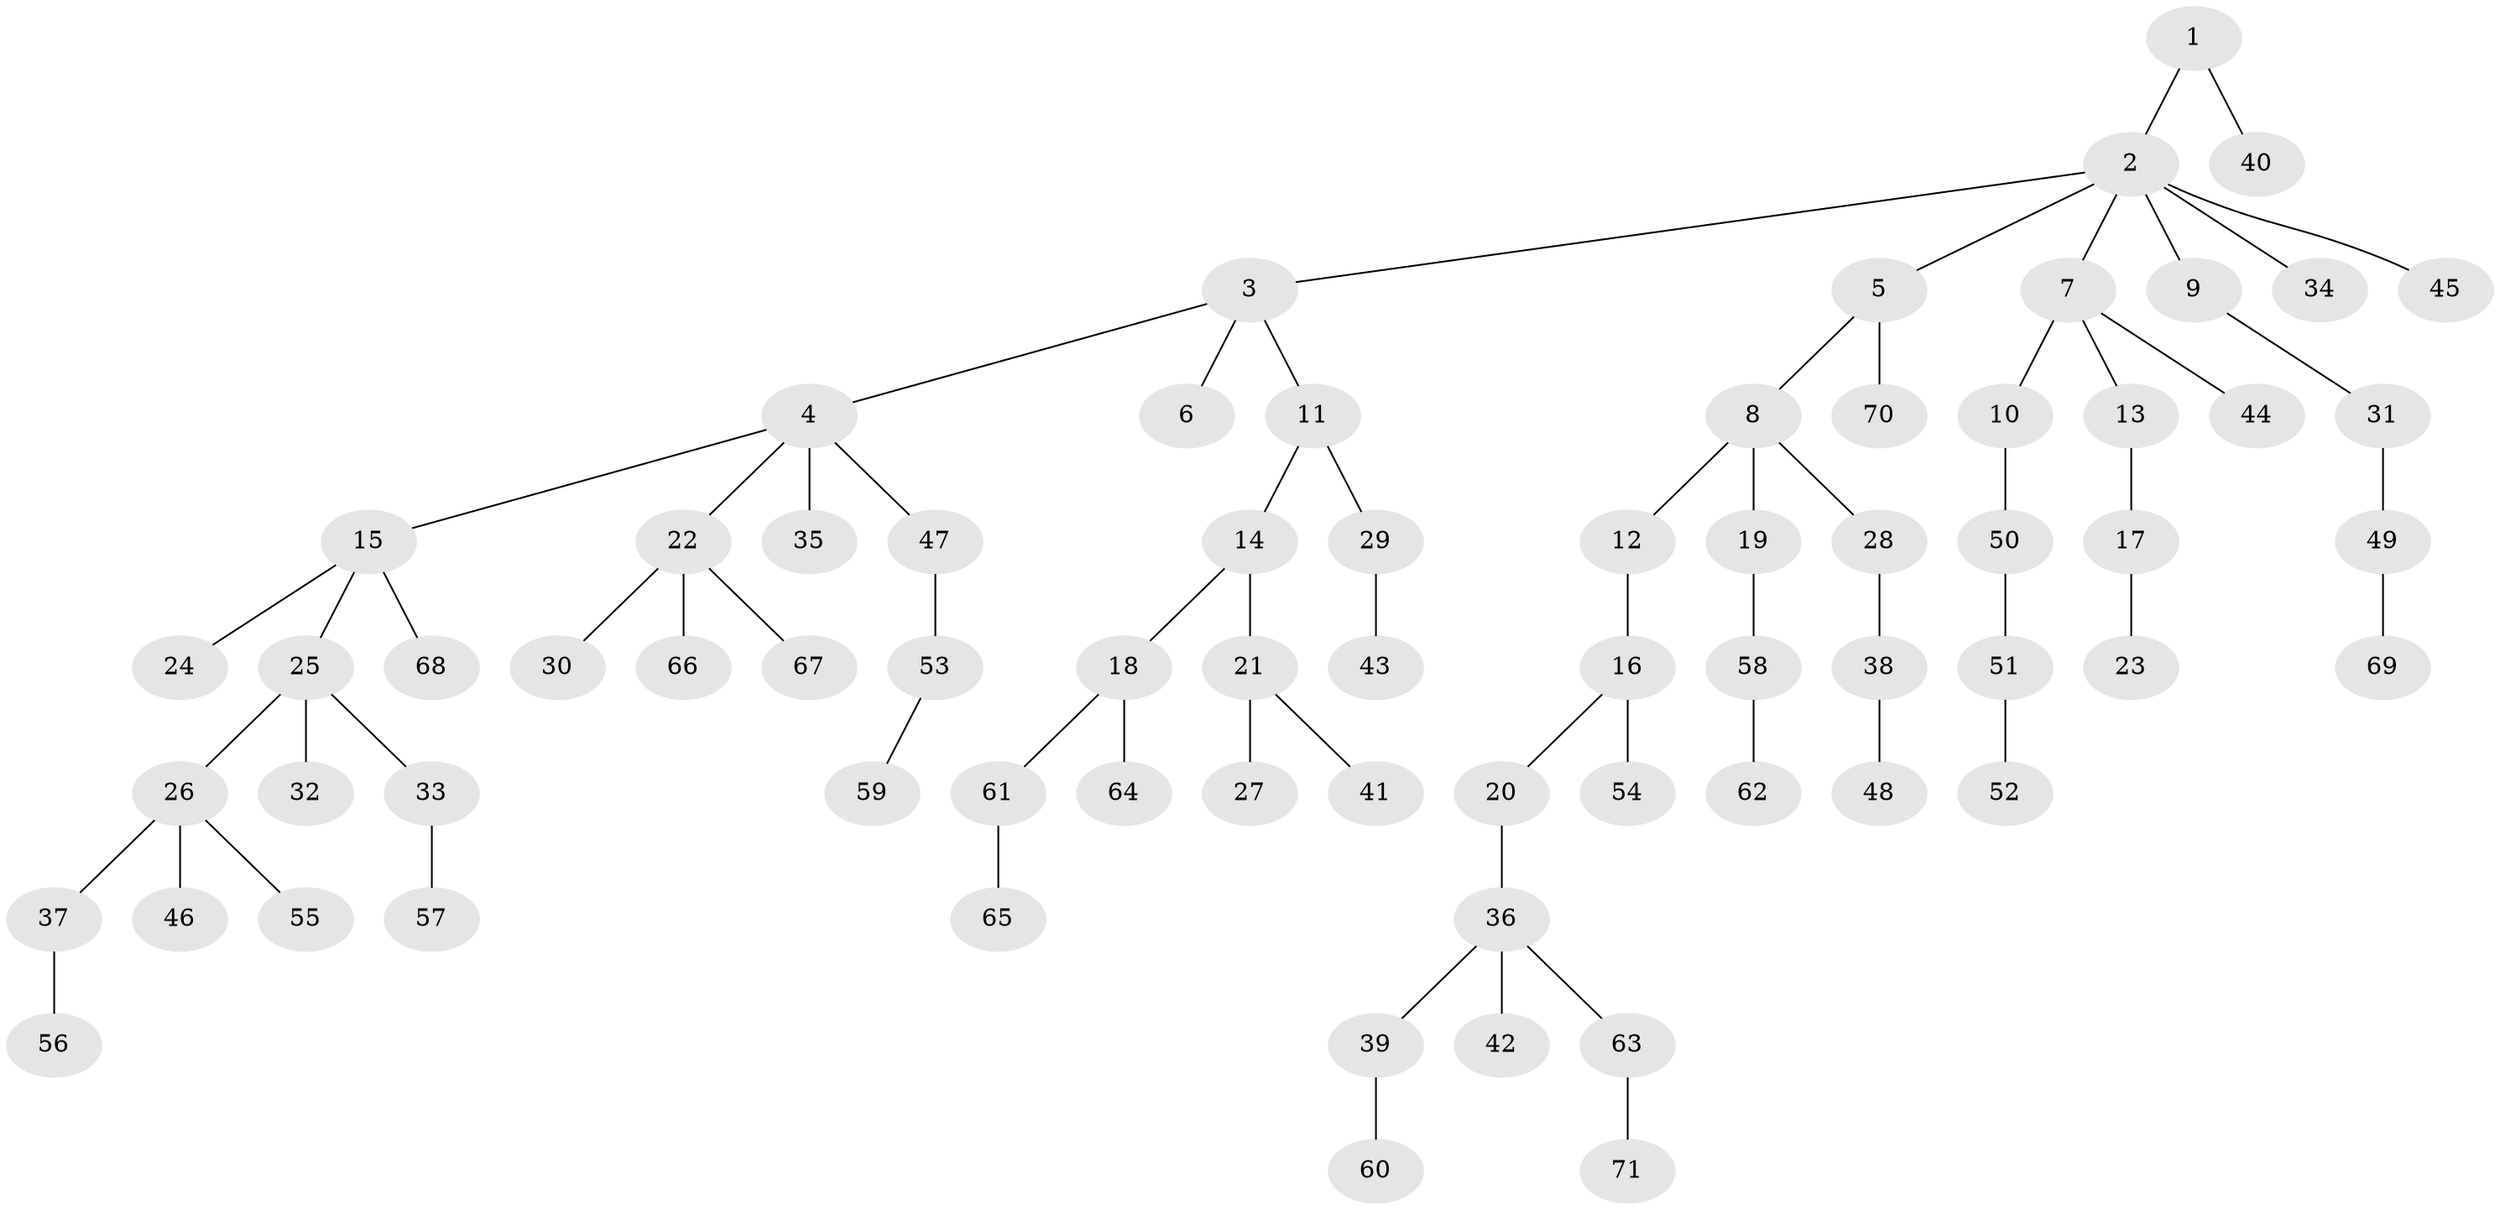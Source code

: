 // Generated by graph-tools (version 1.1) at 2025/26/03/09/25 03:26:30]
// undirected, 71 vertices, 70 edges
graph export_dot {
graph [start="1"]
  node [color=gray90,style=filled];
  1;
  2;
  3;
  4;
  5;
  6;
  7;
  8;
  9;
  10;
  11;
  12;
  13;
  14;
  15;
  16;
  17;
  18;
  19;
  20;
  21;
  22;
  23;
  24;
  25;
  26;
  27;
  28;
  29;
  30;
  31;
  32;
  33;
  34;
  35;
  36;
  37;
  38;
  39;
  40;
  41;
  42;
  43;
  44;
  45;
  46;
  47;
  48;
  49;
  50;
  51;
  52;
  53;
  54;
  55;
  56;
  57;
  58;
  59;
  60;
  61;
  62;
  63;
  64;
  65;
  66;
  67;
  68;
  69;
  70;
  71;
  1 -- 2;
  1 -- 40;
  2 -- 3;
  2 -- 5;
  2 -- 7;
  2 -- 9;
  2 -- 34;
  2 -- 45;
  3 -- 4;
  3 -- 6;
  3 -- 11;
  4 -- 15;
  4 -- 22;
  4 -- 35;
  4 -- 47;
  5 -- 8;
  5 -- 70;
  7 -- 10;
  7 -- 13;
  7 -- 44;
  8 -- 12;
  8 -- 19;
  8 -- 28;
  9 -- 31;
  10 -- 50;
  11 -- 14;
  11 -- 29;
  12 -- 16;
  13 -- 17;
  14 -- 18;
  14 -- 21;
  15 -- 24;
  15 -- 25;
  15 -- 68;
  16 -- 20;
  16 -- 54;
  17 -- 23;
  18 -- 61;
  18 -- 64;
  19 -- 58;
  20 -- 36;
  21 -- 27;
  21 -- 41;
  22 -- 30;
  22 -- 66;
  22 -- 67;
  25 -- 26;
  25 -- 32;
  25 -- 33;
  26 -- 37;
  26 -- 46;
  26 -- 55;
  28 -- 38;
  29 -- 43;
  31 -- 49;
  33 -- 57;
  36 -- 39;
  36 -- 42;
  36 -- 63;
  37 -- 56;
  38 -- 48;
  39 -- 60;
  47 -- 53;
  49 -- 69;
  50 -- 51;
  51 -- 52;
  53 -- 59;
  58 -- 62;
  61 -- 65;
  63 -- 71;
}
